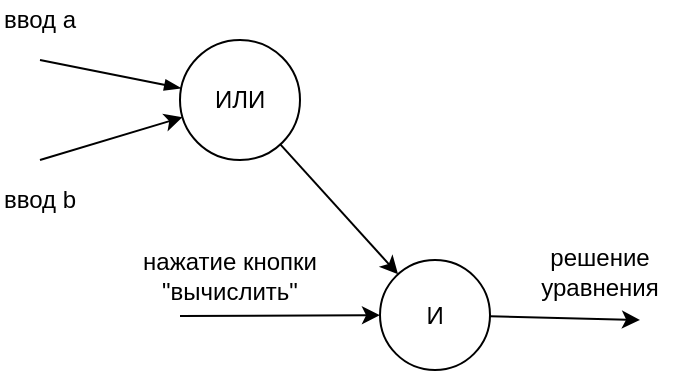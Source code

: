 <mxfile version="13.9.9" type="device"><diagram id="OzN5P86EZlkGDOqyUYtj" name="Страница 1"><mxGraphModel dx="1086" dy="806" grid="1" gridSize="10" guides="1" tooltips="1" connect="1" arrows="1" fold="1" page="1" pageScale="1" pageWidth="827" pageHeight="1169" math="0" shadow="0"><root><mxCell id="0"/><mxCell id="1" parent="0"/><mxCell id="keNC7Msd7sk0w84irUEH-1" value="ИЛИ" style="ellipse;whiteSpace=wrap;html=1;aspect=fixed;" vertex="1" parent="1"><mxGeometry x="370" y="370" width="60" height="60" as="geometry"/></mxCell><mxCell id="keNC7Msd7sk0w84irUEH-4" value="" style="endArrow=none;html=1;startArrow=classic;startFill=1;" edge="1" parent="1" source="keNC7Msd7sk0w84irUEH-1"><mxGeometry width="50" height="50" relative="1" as="geometry"><mxPoint x="290" y="450" as="sourcePoint"/><mxPoint x="300" y="430" as="targetPoint"/></mxGeometry></mxCell><mxCell id="keNC7Msd7sk0w84irUEH-5" value="" style="endArrow=none;html=1;startArrow=blockThin;startFill=1;" edge="1" parent="1" source="keNC7Msd7sk0w84irUEH-1"><mxGeometry width="50" height="50" relative="1" as="geometry"><mxPoint x="290" y="390" as="sourcePoint"/><mxPoint x="300" y="380" as="targetPoint"/></mxGeometry></mxCell><mxCell id="keNC7Msd7sk0w84irUEH-6" value="И" style="ellipse;whiteSpace=wrap;html=1;aspect=fixed;" vertex="1" parent="1"><mxGeometry x="470" y="480" width="55" height="55" as="geometry"/></mxCell><mxCell id="keNC7Msd7sk0w84irUEH-8" value="" style="endArrow=classic;html=1;" edge="1" parent="1" source="keNC7Msd7sk0w84irUEH-1" target="keNC7Msd7sk0w84irUEH-6"><mxGeometry width="50" height="50" relative="1" as="geometry"><mxPoint x="390" y="440" as="sourcePoint"/><mxPoint x="440" y="390" as="targetPoint"/></mxGeometry></mxCell><mxCell id="keNC7Msd7sk0w84irUEH-9" value="" style="endArrow=classic;html=1;" edge="1" parent="1" target="keNC7Msd7sk0w84irUEH-6"><mxGeometry width="50" height="50" relative="1" as="geometry"><mxPoint x="370" y="508" as="sourcePoint"/><mxPoint x="440" y="390" as="targetPoint"/></mxGeometry></mxCell><mxCell id="keNC7Msd7sk0w84irUEH-10" value="" style="endArrow=classic;html=1;" edge="1" parent="1" source="keNC7Msd7sk0w84irUEH-6"><mxGeometry width="50" height="50" relative="1" as="geometry"><mxPoint x="390" y="440" as="sourcePoint"/><mxPoint x="600" y="510" as="targetPoint"/></mxGeometry></mxCell><mxCell id="keNC7Msd7sk0w84irUEH-11" value="ввод а" style="text;html=1;strokeColor=none;fillColor=none;align=center;verticalAlign=middle;whiteSpace=wrap;rounded=0;" vertex="1" parent="1"><mxGeometry x="280" y="350" width="40" height="20" as="geometry"/></mxCell><mxCell id="keNC7Msd7sk0w84irUEH-13" value="ввод b" style="text;html=1;strokeColor=none;fillColor=none;align=center;verticalAlign=middle;whiteSpace=wrap;rounded=0;" vertex="1" parent="1"><mxGeometry x="280" y="440" width="40" height="20" as="geometry"/></mxCell><mxCell id="keNC7Msd7sk0w84irUEH-14" value="нажатие кнопки&lt;br&gt;&quot;вычислить&quot;" style="text;html=1;strokeColor=none;fillColor=none;align=center;verticalAlign=middle;whiteSpace=wrap;rounded=0;" vertex="1" parent="1"><mxGeometry x="350" y="470" width="90" height="35" as="geometry"/></mxCell><mxCell id="keNC7Msd7sk0w84irUEH-15" value="решение&lt;br&gt;уравнения" style="text;html=1;strokeColor=none;fillColor=none;align=center;verticalAlign=middle;whiteSpace=wrap;rounded=0;" vertex="1" parent="1"><mxGeometry x="540" y="467.5" width="80" height="37.5" as="geometry"/></mxCell></root></mxGraphModel></diagram></mxfile>